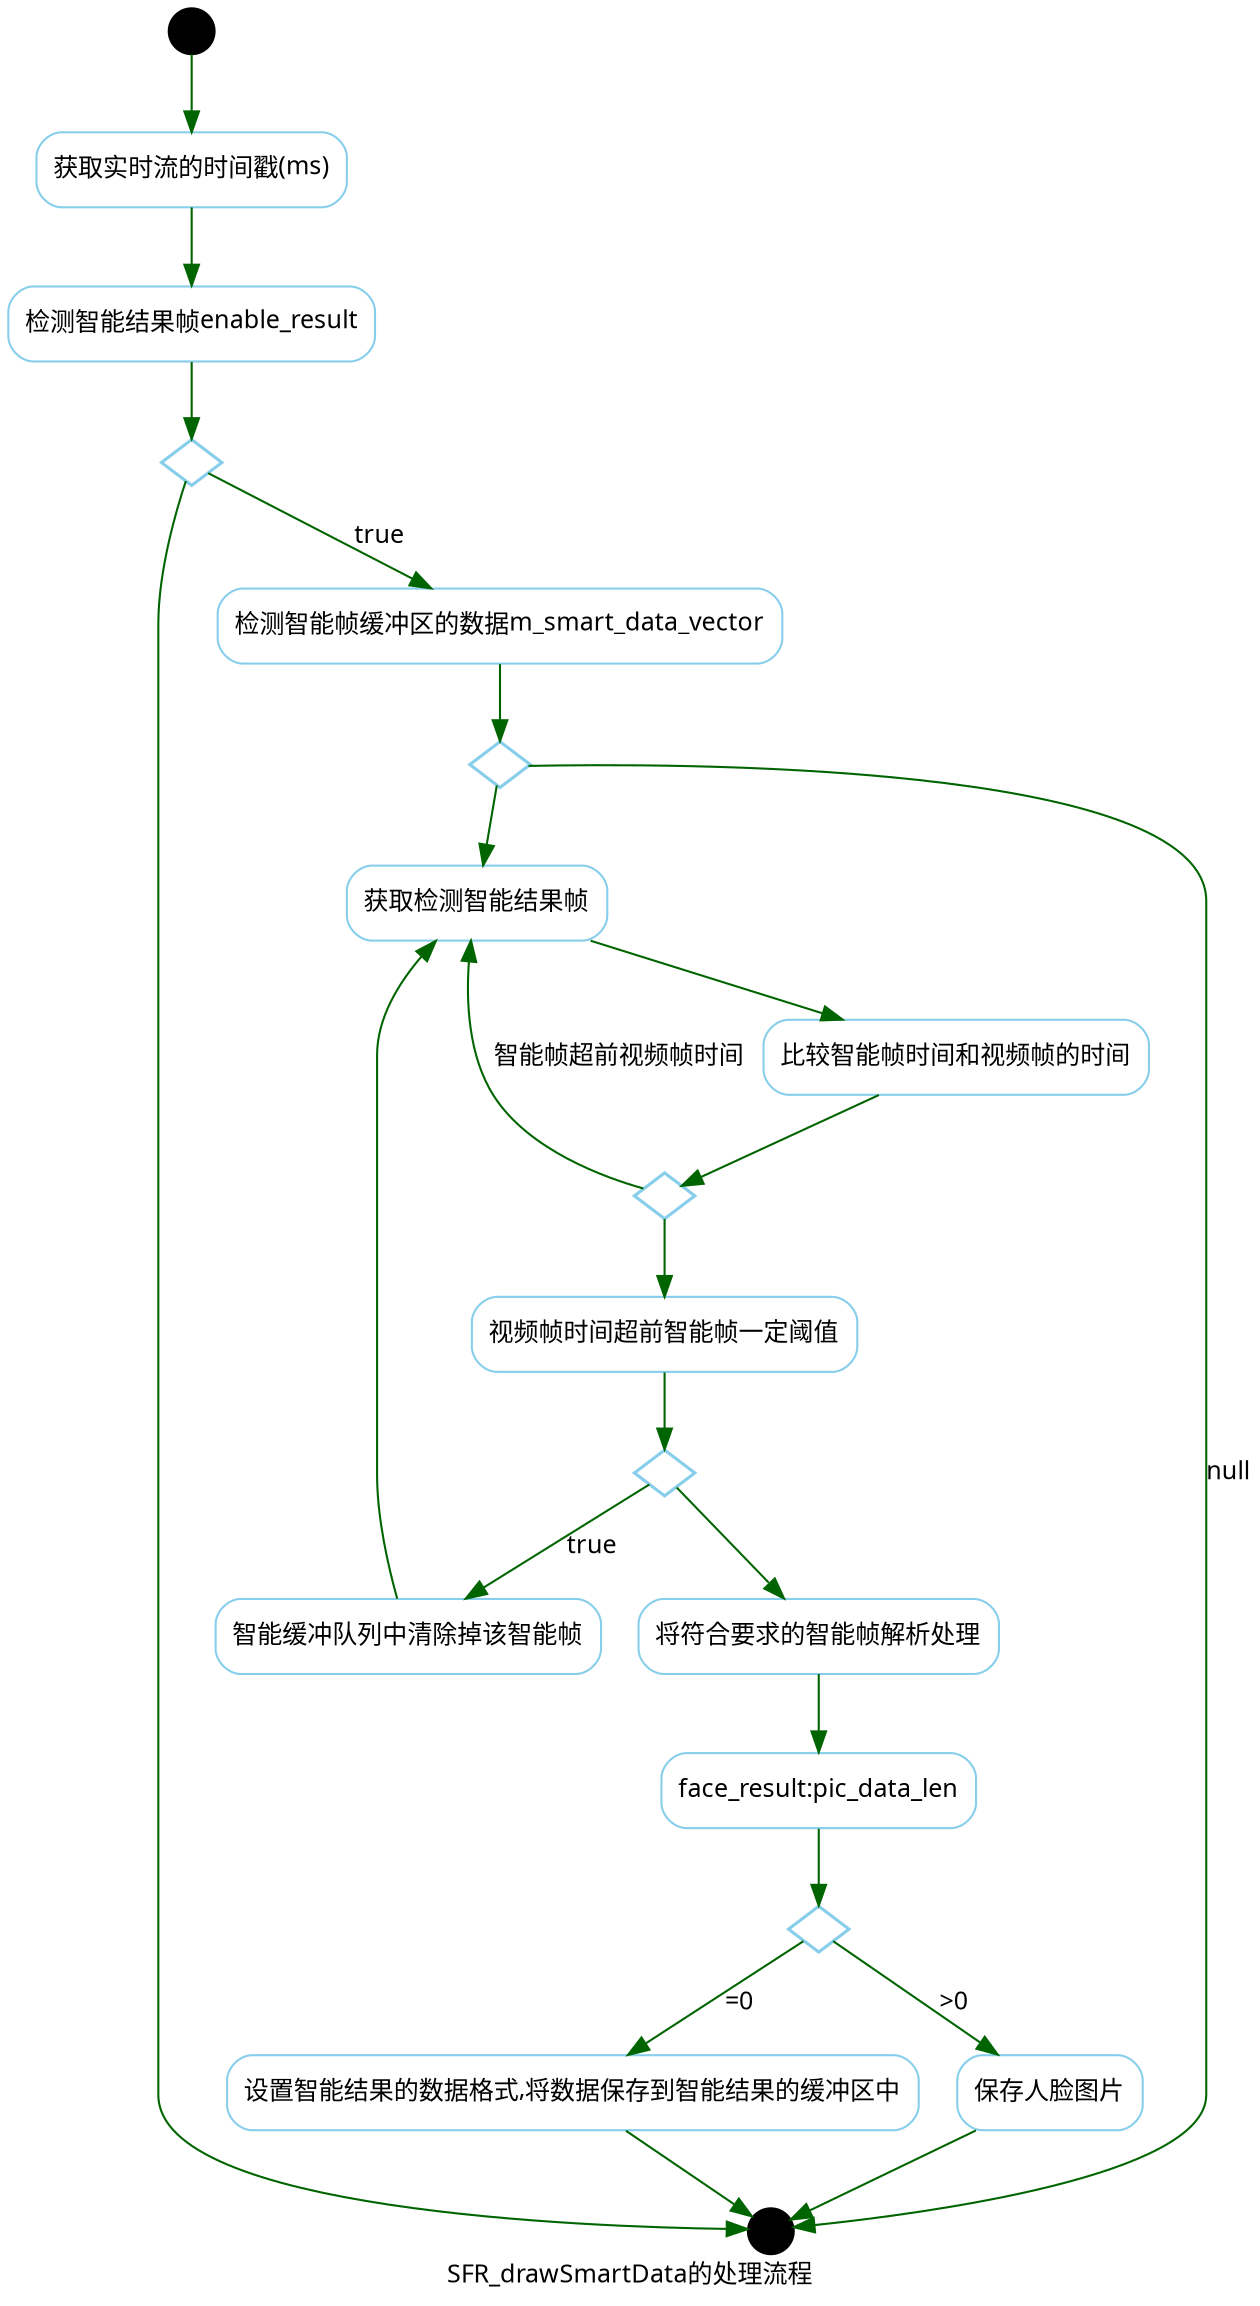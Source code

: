 digraph G {
	rankdir=TB;
	
	fontname="Microsoft YaHei";
	fontsize=12;
	
	label="SFR_drawSmartData的处理流程";

	node[shape=Mrecord, fontname="Microsoft YaHei", fontsize=12, color="skyblue"];
	edge[fontname="Microsoft YaHei", fontsize=12, color=darkgreen];

	start[label="", shape=circle, width=0.3, fixedsize=true, style=filled, color=black];
	end[label="", shape=circle, width=0.3, fixedsize=true, style=filled, color=black];
	
	s1[label=" 获取实时流的时间戳(ms)"];
	s2[label=" 检测智能结果帧enable_result"];
	s3[label=" 检测智能帧缓冲区的数据m_smart_data_vector"];
	s4[label=" 获取检测智能结果帧"];
	s5[label=" 比较智能帧时间和视频帧的时间"];
	s6[label=" 视频帧时间超前智能帧一定阈值"];
	s7[label=" 智能缓冲队列中清除掉该智能帧"];
	s8[label=" 将符合要求的智能帧解析处理"];
	s9[label=" face_result:pic_data_len"];
	s10[label=" 保存人脸图片"];
	s11[label=" 设置智能结果的数据格式,将数据保存到智能结果的缓冲区中"];

	d1[label="", shape=diamond, width=0.4, height=0.3, fixedsize=true, penwidth=1.5];
	d2[label="", shape=diamond, width=0.4, height=0.3, fixedsize=true, penwidth=1.5];
	d3[label="", shape=diamond, width=0.4, height=0.3, fixedsize=true, penwidth=1.5];
	d4[label="", shape=diamond, width=0.4, height=0.3, fixedsize=true, penwidth=1.5];
	d5[label="", shape=diamond, width=0.4, height=0.3, fixedsize=true, penwidth=1.5];

	start->s1;
	s1->s2;
	s2->d1
	d1->s3[label="true"];
	d1->end;
	s3->d2;
	d2->end[label="null"];
	d2->s4;
	s4->s5;
	s5->d3;
	d3->s4[label="智能帧超前视频帧时间"];
	d3->s6;
	s6->d4;
	d4->s7[label="true"];
	s7->s4;
	d4->s8;
	s8->s9;
	s9->d5;
	d5->s10[label=">0"];
	d5->s11[label="=0"];
	s10->end;
	s11->end;
}	